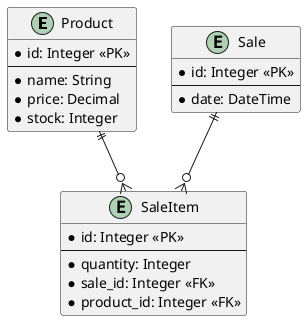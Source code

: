 @startuml POS System ER Diagram
entity Product {
    * id: Integer <<PK>>
    --
    * name: String
    * price: Decimal
    * stock: Integer
}

entity Sale {
    * id: Integer <<PK>>
    --
    * date: DateTime
}

entity SaleItem {
    * id: Integer <<PK>>
    --
    * quantity: Integer
    * sale_id: Integer <<FK>>
    * product_id: Integer <<FK>>
}

Sale ||--o{ SaleItem
Product ||--o{ SaleItem
@enduml